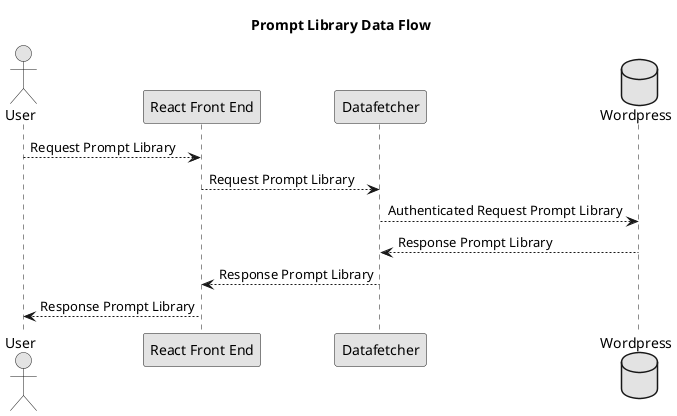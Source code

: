 @startuml
skinparam monochrome true
title Prompt Library Data Flow
actor "User" as u
participant "React Front End" as fe
participant "Datafetcher" as df
database "Wordpress" as wp

u --> fe : Request Prompt Library
fe --> df : Request Prompt Library
df --> wp : Authenticated Request Prompt Library
wp --> df : Response Prompt Library
df --> fe : Response Prompt Library
fe --> u : Response Prompt Library


@enduml
